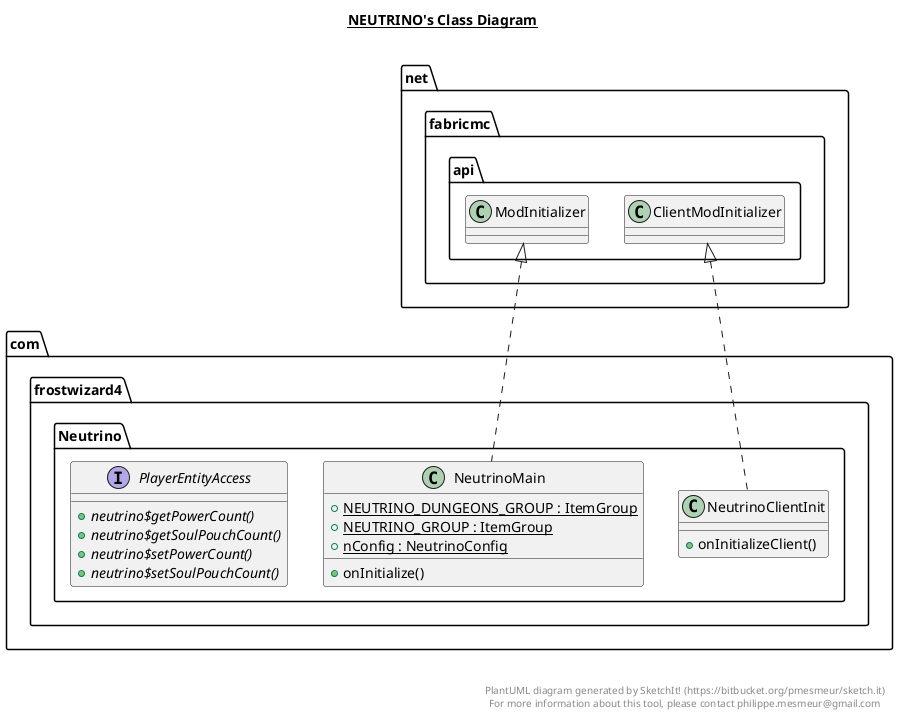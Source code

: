 @startuml

title __NEUTRINO's Class Diagram__\n

  namespace com.frostwizard4.Neutrino {
    class com.frostwizard4.Neutrino.NeutrinoClientInit {
        + onInitializeClient()
    }
  }
  

  namespace com.frostwizard4.Neutrino {
    class com.frostwizard4.Neutrino.NeutrinoMain {
        {static} + NEUTRINO_DUNGEONS_GROUP : ItemGroup
        {static} + NEUTRINO_GROUP : ItemGroup
        {static} + nConfig : NeutrinoConfig
        + onInitialize()
    }
  }
  

  namespace com.frostwizard4.Neutrino {
    interface com.frostwizard4.Neutrino.PlayerEntityAccess {
        {abstract} + neutrino$getPowerCount()
        {abstract} + neutrino$getSoulPouchCount()
        {abstract} + neutrino$setPowerCount()
        {abstract} + neutrino$setSoulPouchCount()
    }
  }
  

  com.frostwizard4.Neutrino.NeutrinoClientInit .up.|> net.fabricmc.api.ClientModInitializer
  com.frostwizard4.Neutrino.NeutrinoMain .up.|> net.fabricmc.api.ModInitializer


right footer


PlantUML diagram generated by SketchIt! (https://bitbucket.org/pmesmeur/sketch.it)
For more information about this tool, please contact philippe.mesmeur@gmail.com
endfooter

@enduml
